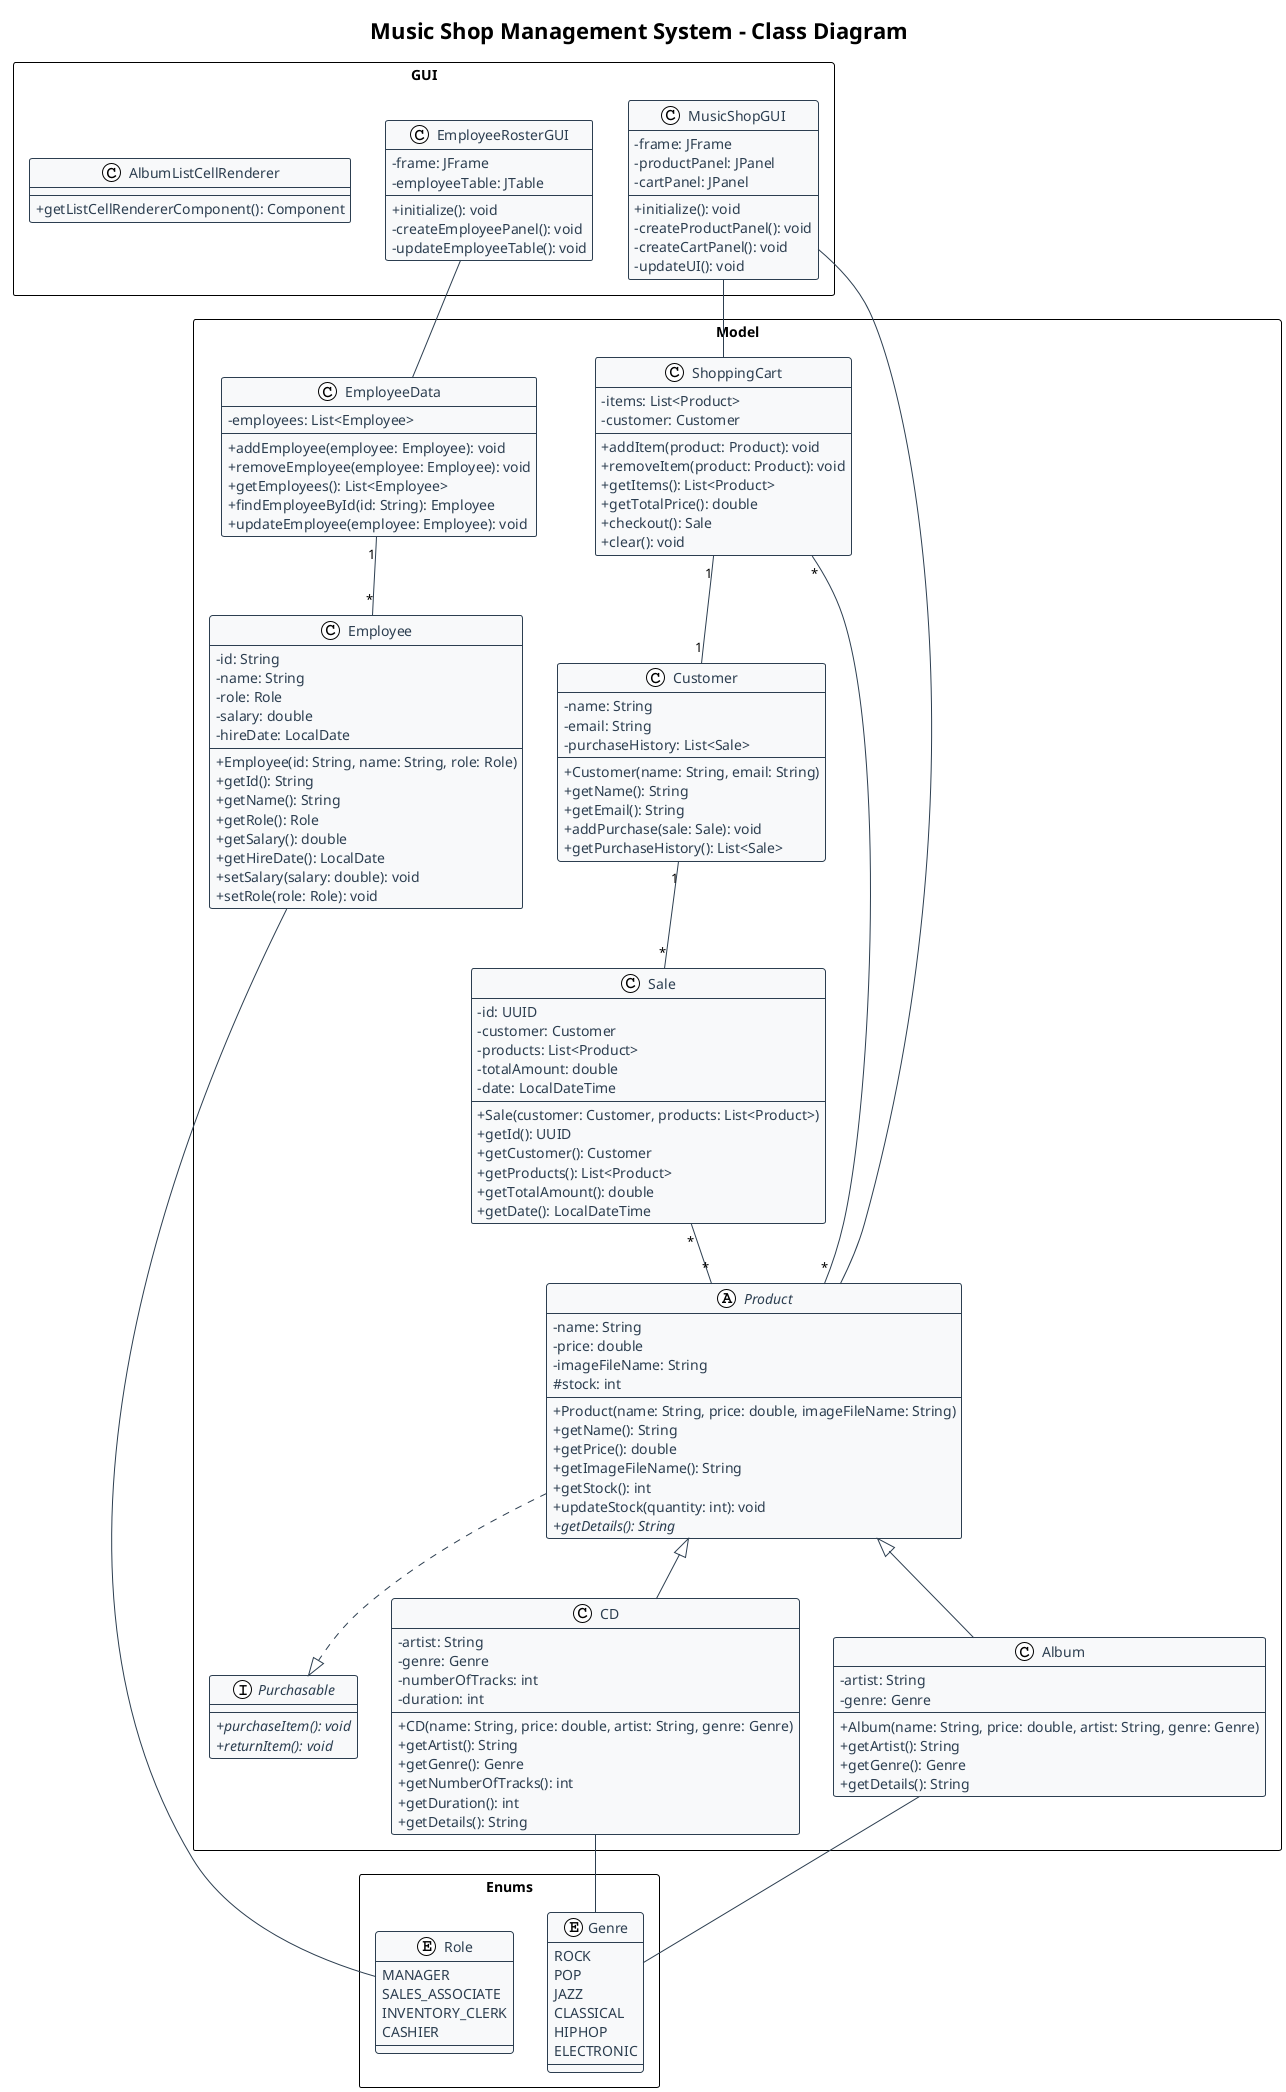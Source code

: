 @startuml MusicShopSystem

' Style and theme settings
!theme plain
skinparam backgroundColor transparent
skinparam classAttributeIconSize 0
skinparam roundcorner 5
skinparam shadowing false

skinparam class {
    BackgroundColor #F8F9FA
    BorderColor #2C3E50
    ArrowColor #2C3E50
    FontColor #2C3E50
    AttributeFontColor #2C3E50
    StereotypeFontColor #2C3E50
}

skinparam packageStyle rectangle

' Title
title Music Shop Management System - Class Diagram

' Packages
package Model {
    ' Interfaces
    interface Purchasable {
        + {abstract} purchaseItem(): void
        + {abstract} returnItem(): void
    }

    ' Abstract Classes
    abstract class Product {
        - name: String
        - price: double
        - imageFileName: String
        # stock: int
        + Product(name: String, price: double, imageFileName: String)
        + getName(): String
        + getPrice(): double
        + getImageFileName(): String
        + getStock(): int
        + updateStock(quantity: int): void
        + {abstract} getDetails(): String
    }

    ' Concrete Classes
    class Album {
        - artist: String
        - genre: Genre
        + Album(name: String, price: double, artist: String, genre: Genre)
        + getArtist(): String
        + getGenre(): Genre
        + getDetails(): String
    }

    class CD {
        - artist: String
        - genre: Genre
        - numberOfTracks: int
        - duration: int
        + CD(name: String, price: double, artist: String, genre: Genre)
        + getArtist(): String
        + getGenre(): Genre
        + getNumberOfTracks(): int
        + getDuration(): int
        + getDetails(): String
    }

    class Customer {
        - name: String
        - email: String
        - purchaseHistory: List<Sale>
        + Customer(name: String, email: String)
        + getName(): String
        + getEmail(): String
        + addPurchase(sale: Sale): void
        + getPurchaseHistory(): List<Sale>
    }

    class Employee {
        - id: String
        - name: String
        - role: Role
        - salary: double
        - hireDate: LocalDate
        + Employee(id: String, name: String, role: Role)
        + getId(): String
        + getName(): String
        + getRole(): Role
        + getSalary(): double
        + getHireDate(): LocalDate
        + setSalary(salary: double): void
        + setRole(role: Role): void
    }

    class EmployeeData {
        - employees: List<Employee>
        + addEmployee(employee: Employee): void
        + removeEmployee(employee: Employee): void
        + getEmployees(): List<Employee>
        + findEmployeeById(id: String): Employee
        + updateEmployee(employee: Employee): void
    }

    class Sale {
        - id: UUID
        - customer: Customer
        - products: List<Product>
        - totalAmount: double
        - date: LocalDateTime
        + Sale(customer: Customer, products: List<Product>)
        + getId(): UUID
        + getCustomer(): Customer
        + getProducts(): List<Product>
        + getTotalAmount(): double
        + getDate(): LocalDateTime
    }

    class ShoppingCart {
        - items: List<Product>
        - customer: Customer
        + addItem(product: Product): void
        + removeItem(product: Product): void
        + getItems(): List<Product>
        + getTotalPrice(): double
        + checkout(): Sale
        + clear(): void
    }
}

package GUI {
    class MusicShopGUI {
        - frame: JFrame
        - productPanel: JPanel
        - cartPanel: JPanel
        + initialize(): void
        - createProductPanel(): void
        - createCartPanel(): void
        - updateUI(): void
    }

    class EmployeeRosterGUI {
        - frame: JFrame
        - employeeTable: JTable
        + initialize(): void
        - createEmployeePanel(): void
        - updateEmployeeTable(): void
    }

    class AlbumListCellRenderer {
        + getListCellRendererComponent(): Component
    }
}

package Enums {
    enum Genre {
        ROCK
        POP
        JAZZ
        CLASSICAL
        HIPHOP
        ELECTRONIC
    }

    enum Role {
        MANAGER
        SALES_ASSOCIATE
        INVENTORY_CLERK
        CASHIER
    }
}

' Relationships
Product <|-- Album
Product <|-- CD
Product ..|> Purchasable

Customer "1" -- "*" Sale
Sale "*" -- "*" Product

ShoppingCart "1" -- "1" Customer
ShoppingCart "*" -- "*" Product

EmployeeData "1" -- "*" Employee
Employee -- Role

MusicShopGUI -- ShoppingCart
MusicShopGUI -- Product
EmployeeRosterGUI -- EmployeeData

Album -- Genre
CD -- Genre

@enduml
